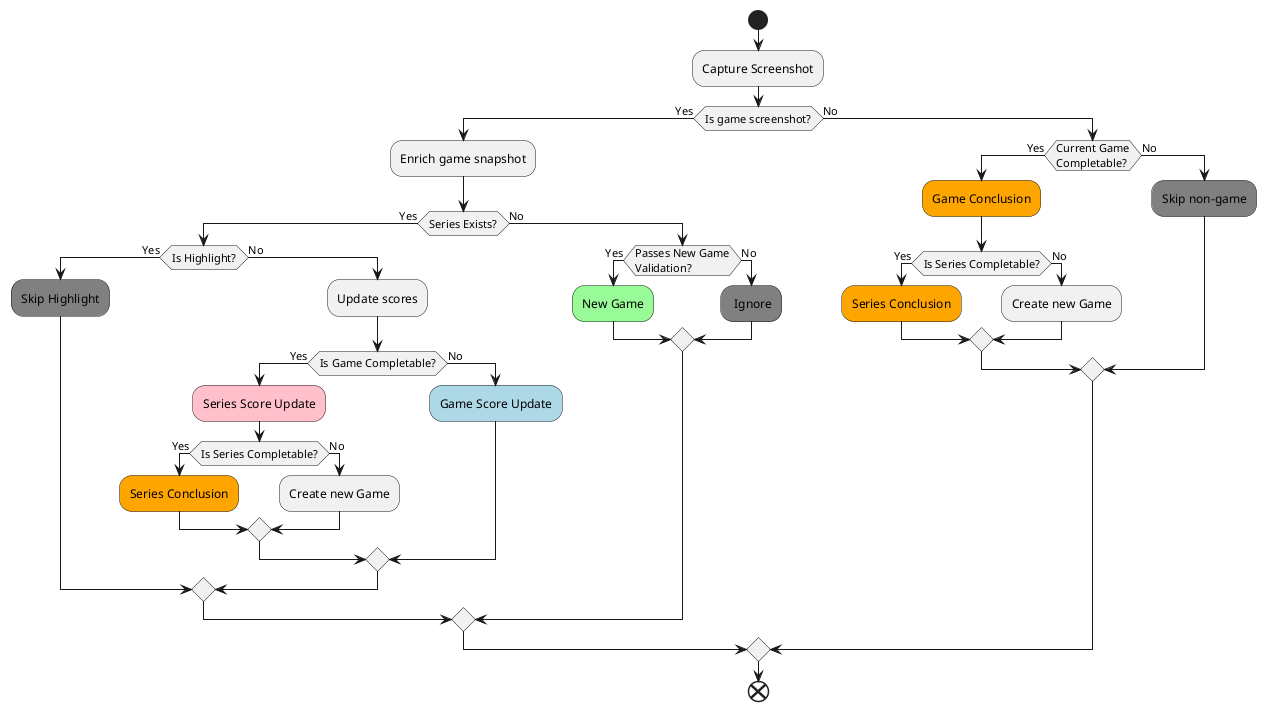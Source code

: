 @startuml

start
:Capture Screenshot;
if (Is game screenshot?) then (Yes)
    :Enrich game snapshot;
    if (Series Exists?) then (Yes)
        if (Is Highlight?) then (Yes)
            #grey:Skip Highlight;
        else (No)
            :Update scores;
            if (Is Game Completable?) then (Yes)
                #pink:Series Score Update;
            if (Is Series Completable?) then (Yes)
                #orange:Series Conclusion;
            else (No)
                :Create new Game;
            endif
            else (No)
                #lightblue:Game Score Update;
            endif
        endif
    else (No)
        if (Passes New Game\nValidation?) then (Yes)
            #palegreen:New Game;
        else (No)
            #grey: Ignore;
        endif
    endif
else (No)
    if (Current Game\nCompletable?) then (Yes)
        #orange:Game Conclusion;
            if (Is Series Completable?) then (Yes)
                #orange:Series Conclusion;
            else (No)
                :Create new Game;
            endif
    else (No)
        #grey:Skip non-game;
    endif
endif
end
@enduml
